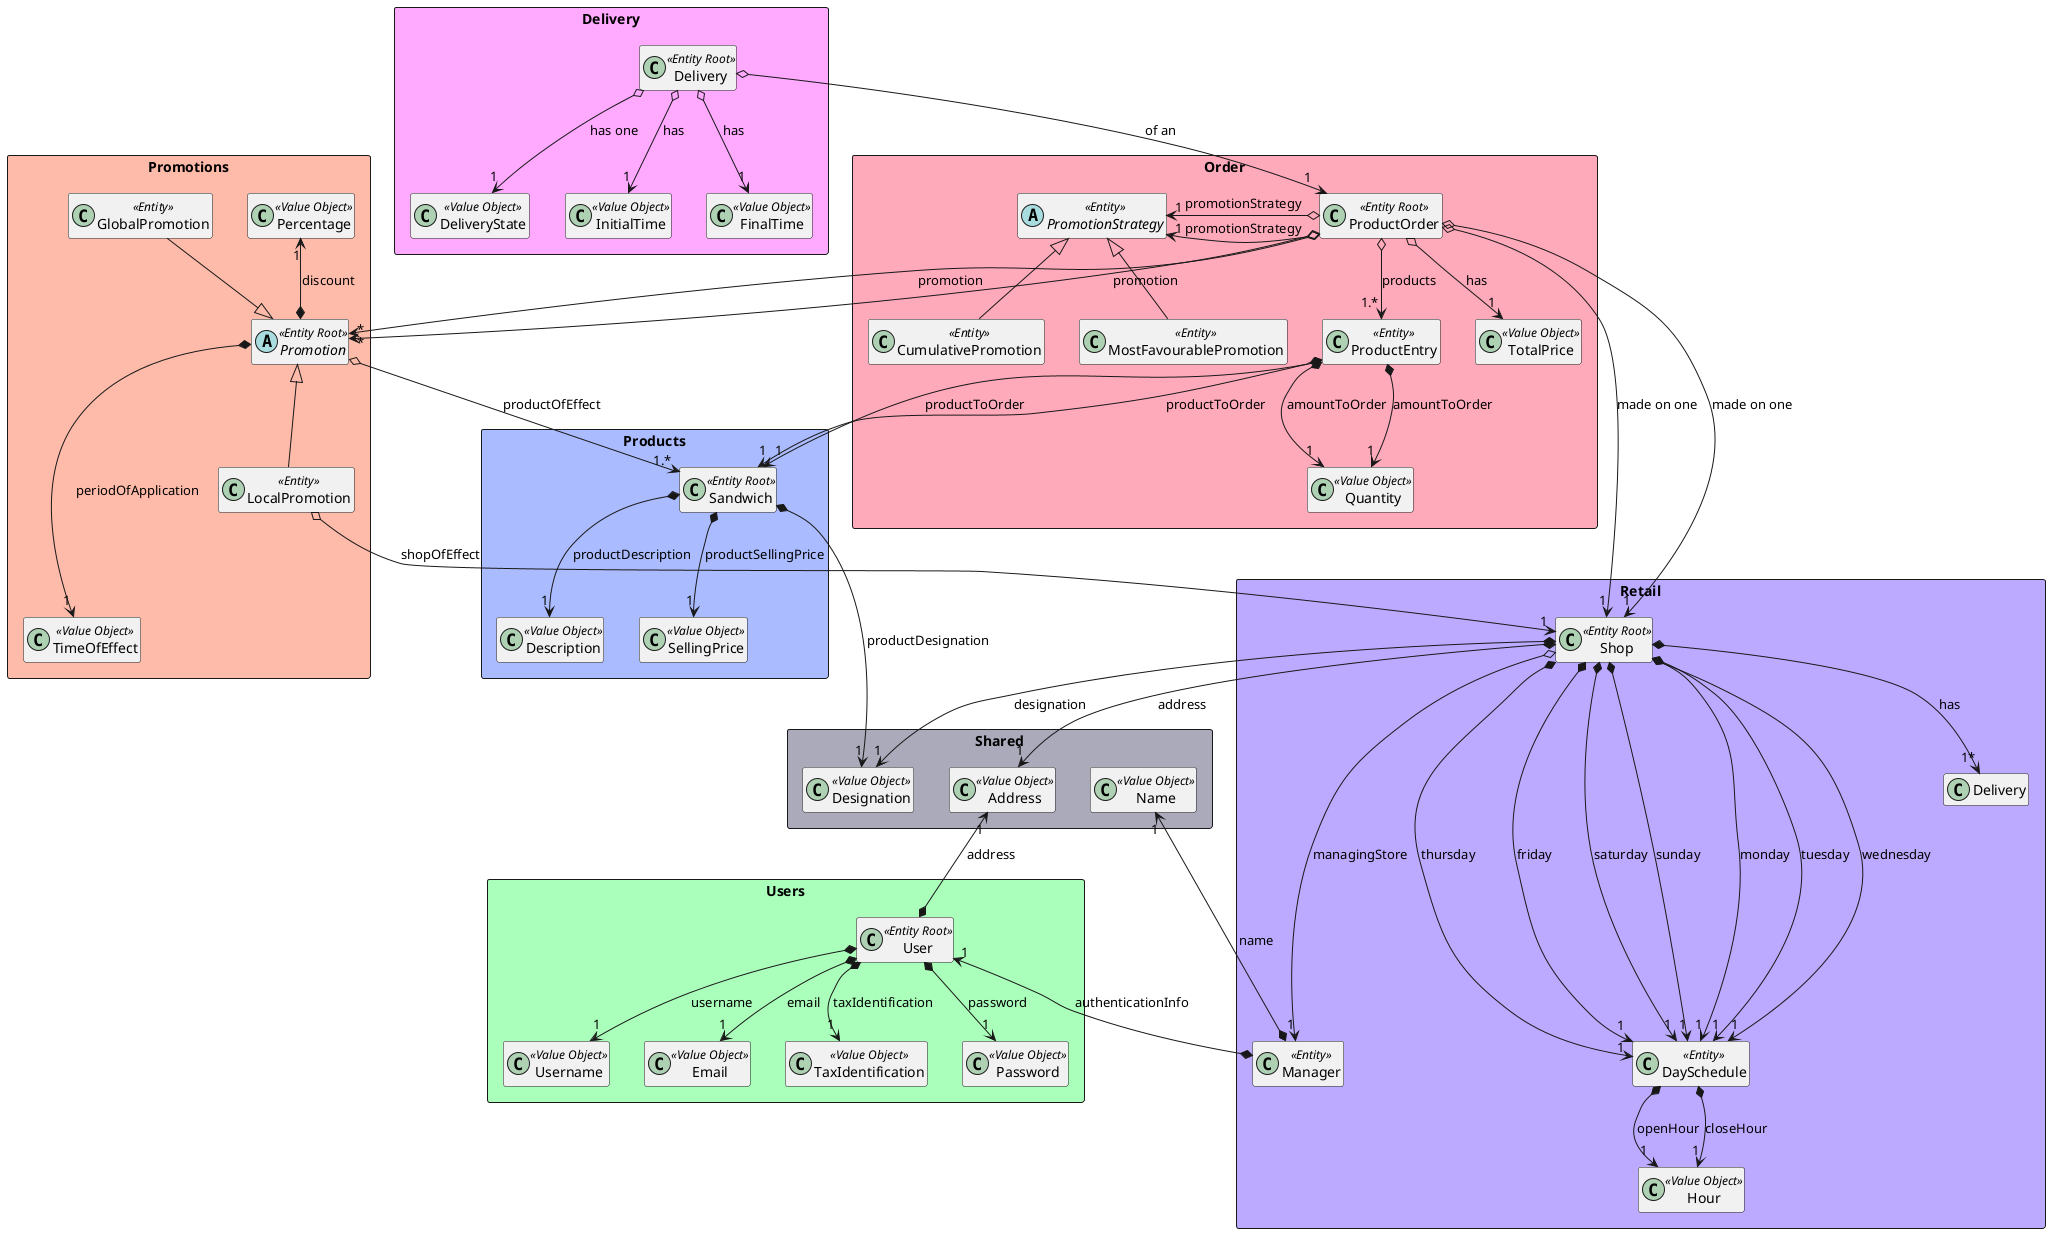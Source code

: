 @startuml
!function $days($index)
    !if ($index==0)
        !return "monday"
    !elseif ($index==1)
        !return "tuesday"
    !elseif ($index==2)
        !return "wednesday"
    !elseif ($index==3)
        !return "thursday"
    !elseif ($index==4)
        !return "friday"
    !elseif ($index==5)
        !return "saturday"
    !else
        !return "sunday"
    !endif
!endfunction

!procedure $dayScheduleGen()
    !$i=0
    !while $i<7
      Shop *----> "1"DaySchedule : $days($i)
      !$i=$i+1
    !endwhile
!endprocedure

hide methods
hide fields

rectangle Shared #aaaabb{
    class Designation <<Value Object>>
    class Address <<Value Object>>
    class Name <<Value Object>>
}

rectangle Products #aabbff{
    class Sandwich <<Entity Root>>
    class SellingPrice <<Value Object>>
    class Description  <<Value Object>>

    Sandwich *--> "1"Designation : productDesignation
    Sandwich *--> "1"SellingPrice : productSellingPrice
    Sandwich *--> "1"Description : productDescription
}

rectangle Retail #bbaaff{
    class Shop <<Entity Root>>
    class DaySchedule <<Entity>>
    class Hour <<Value Object>>
    class Manager <<Entity>>


    Shop *--> "1"Designation : designation
    Shop *--> "1*"Delivery : has
    Shop *--> "1"Address : address
    $dayScheduleGen()
    DaySchedule *-->"1"Hour: openHour
    DaySchedule *-->"1"Hour: closeHour


        Manager *-->"1"Name : name
        Shop o----> "1"Manager : managingStore

}

rectangle Users #aaffbb{
    class User <<Entity Root>>
    class TaxIdentification <<Value Object>>
    class Password<<Value Object>>
    class Username<<Value Object>>
    class Email <<Value Object>>

    User *-->"1"TaxIdentification : taxIdentification
    User *---up->"1"Address : address
    User *-->"1"Username : username
    User *-->"1"Password : password
    User *-->"1"Email : email
    Manager *-up->"1"User : authenticationInfo
}

rectangle Promotions #ffbbaa{
    abstract Promotion <<Entity Root>>
    class Percentage <<Value Object>>
    class LocalPromotion <<Entity>> extends Promotion
    class GlobalPromotion <<Entity>>
    class TimeOfEffect <<Value Object>>


    GlobalPromotion --|> Promotion
    Promotion *-up->"1"Percentage : discount
    Promotion *--->"1"TimeOfEffect : periodOfApplication
    LocalPromotion o-->"1"Shop : shopOfEffect
    Promotion o-->"1.*"Sandwich :productOfEffect
}

rectangle Order #ffaabb {
    class ProductOrder<<Entity Root>>
    class ProductEntry<<Entity>>
    class Quantity<<Value Object>>
    class TotalPrice<<Value Object>>
    abstract PromotionStrategy<<Entity>>
    class CumulativePromotion<<Entity>> extends PromotionStrategy
    class MostFavourablePromotion<<Entity>> extends PromotionStrategy

    ProductOrder o-left->"1"PromotionStrategy : promotionStrategy
    ProductOrder o-->"1.*"ProductEntry : products
    ProductOrder o-->"1"TotalPrice : has
    ProductOrder o-->"1"Shop : made on one
    ProductEntry *-->"1"Quantity : amountToOrder
    ProductEntry *-->"1"Sandwich :productToOrder
    ProductOrder o-->"*"Promotion :promotion
}

rectangle Delivery #ffaaff {
    class Delivery<<Entity Root>>
    class DeliveryState<<Value Object>>
    class InitialTime<<Value Object>>
    class FinalTime<<Value Object>>

    ProductOrder o-left->"1"PromotionStrategy : promotionStrategy
    Delivery o-->"1"DeliveryState : has one
    Delivery o-->"1"InitialTime : has
    Delivery o-->"1"FinalTime : has
    Delivery o-->"1"ProductOrder : of an
    ProductOrder o-->"1"Shop : made on one
    ProductEntry *-->"1"Quantity : amountToOrder
    ProductEntry *-->"1"Sandwich :productToOrder
    ProductOrder o-->"*"Promotion :promotion
}

@enduml